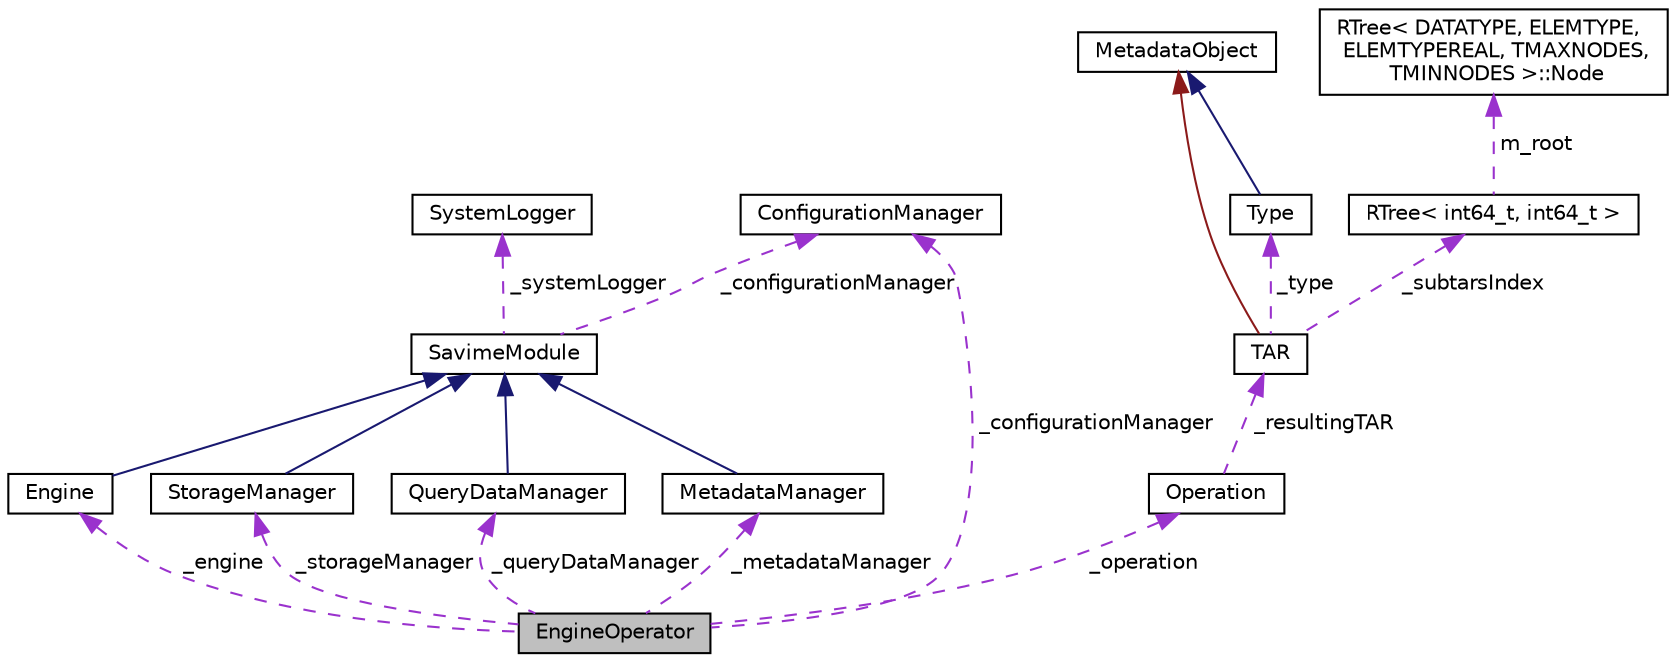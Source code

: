digraph "EngineOperator"
{
  edge [fontname="Helvetica",fontsize="10",labelfontname="Helvetica",labelfontsize="10"];
  node [fontname="Helvetica",fontsize="10",shape=record];
  Node1 [label="EngineOperator",height=0.2,width=0.4,color="black", fillcolor="grey75", style="filled", fontcolor="black"];
  Node2 -> Node1 [dir="back",color="darkorchid3",fontsize="10",style="dashed",label=" _engine" ,fontname="Helvetica"];
  Node2 [label="Engine",height=0.2,width=0.4,color="black", fillcolor="white", style="filled",URL="$classEngine.html"];
  Node3 -> Node2 [dir="back",color="midnightblue",fontsize="10",style="solid",fontname="Helvetica"];
  Node3 [label="SavimeModule",height=0.2,width=0.4,color="black", fillcolor="white", style="filled",URL="$classSavimeModule.html"];
  Node4 -> Node3 [dir="back",color="darkorchid3",fontsize="10",style="dashed",label=" _systemLogger" ,fontname="Helvetica"];
  Node4 [label="SystemLogger",height=0.2,width=0.4,color="black", fillcolor="white", style="filled",URL="$classSystemLogger.html"];
  Node5 -> Node3 [dir="back",color="darkorchid3",fontsize="10",style="dashed",label=" _configurationManager" ,fontname="Helvetica"];
  Node5 [label="ConfigurationManager",height=0.2,width=0.4,color="black", fillcolor="white", style="filled",URL="$classConfigurationManager.html"];
  Node6 -> Node1 [dir="back",color="darkorchid3",fontsize="10",style="dashed",label=" _storageManager" ,fontname="Helvetica"];
  Node6 [label="StorageManager",height=0.2,width=0.4,color="black", fillcolor="white", style="filled",URL="$classStorageManager.html"];
  Node3 -> Node6 [dir="back",color="midnightblue",fontsize="10",style="solid",fontname="Helvetica"];
  Node7 -> Node1 [dir="back",color="darkorchid3",fontsize="10",style="dashed",label=" _operation" ,fontname="Helvetica"];
  Node7 [label="Operation",height=0.2,width=0.4,color="black", fillcolor="white", style="filled",URL="$classOperation.html"];
  Node8 -> Node7 [dir="back",color="darkorchid3",fontsize="10",style="dashed",label=" _resultingTAR" ,fontname="Helvetica"];
  Node8 [label="TAR",height=0.2,width=0.4,color="black", fillcolor="white", style="filled",URL="$classTAR.html"];
  Node9 -> Node8 [dir="back",color="firebrick4",fontsize="10",style="solid",fontname="Helvetica"];
  Node9 [label="MetadataObject",height=0.2,width=0.4,color="black", fillcolor="white", style="filled",URL="$classMetadataObject.html"];
  Node10 -> Node8 [dir="back",color="darkorchid3",fontsize="10",style="dashed",label=" _subtarsIndex" ,fontname="Helvetica"];
  Node10 [label="RTree\< int64_t, int64_t \>",height=0.2,width=0.4,color="black", fillcolor="white", style="filled",URL="$classRTree.html"];
  Node11 -> Node10 [dir="back",color="darkorchid3",fontsize="10",style="dashed",label=" m_root" ,fontname="Helvetica"];
  Node11 [label="RTree\< DATATYPE, ELEMTYPE,\l ELEMTYPEREAL, TMAXNODES,\l TMINNODES \>::Node",height=0.2,width=0.4,color="black", fillcolor="white", style="filled",URL="$structRTree_1_1Node.html",tooltip="Node for each branch level. "];
  Node12 -> Node8 [dir="back",color="darkorchid3",fontsize="10",style="dashed",label=" _type" ,fontname="Helvetica"];
  Node12 [label="Type",height=0.2,width=0.4,color="black", fillcolor="white", style="filled",URL="$structType.html"];
  Node9 -> Node12 [dir="back",color="midnightblue",fontsize="10",style="solid",fontname="Helvetica"];
  Node5 -> Node1 [dir="back",color="darkorchid3",fontsize="10",style="dashed",label=" _configurationManager" ,fontname="Helvetica"];
  Node13 -> Node1 [dir="back",color="darkorchid3",fontsize="10",style="dashed",label=" _queryDataManager" ,fontname="Helvetica"];
  Node13 [label="QueryDataManager",height=0.2,width=0.4,color="black", fillcolor="white", style="filled",URL="$classQueryDataManager.html"];
  Node3 -> Node13 [dir="back",color="midnightblue",fontsize="10",style="solid",fontname="Helvetica"];
  Node14 -> Node1 [dir="back",color="darkorchid3",fontsize="10",style="dashed",label=" _metadataManager" ,fontname="Helvetica"];
  Node14 [label="MetadataManager",height=0.2,width=0.4,color="black", fillcolor="white", style="filled",URL="$classMetadataManager.html"];
  Node3 -> Node14 [dir="back",color="midnightblue",fontsize="10",style="solid",fontname="Helvetica"];
}
